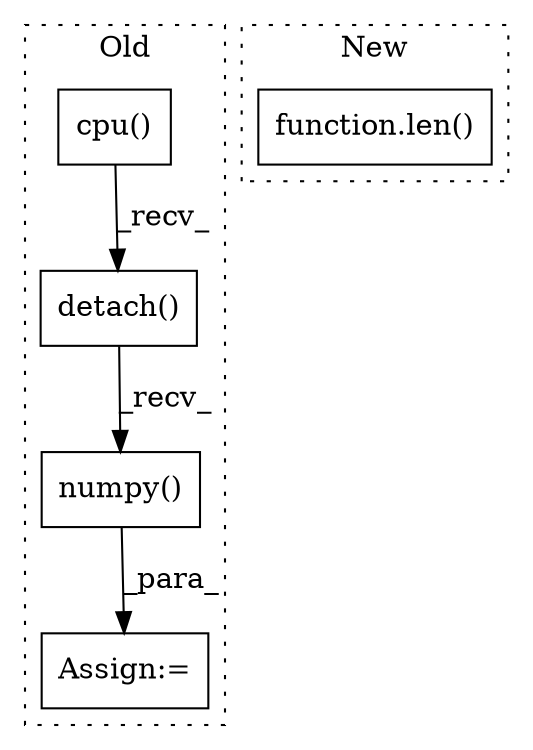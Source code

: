 digraph G {
subgraph cluster0 {
1 [label="detach()" a="75" s="2593" l="30" shape="box"];
3 [label="numpy()" a="75" s="2593" l="38" shape="box"];
4 [label="Assign:=" a="68" s="2765" l="3" shape="box"];
5 [label="cpu()" a="75" s="2593" l="21" shape="box"];
label = "Old";
style="dotted";
}
subgraph cluster1 {
2 [label="function.len()" a="75" s="4812,4821" l="4,1" shape="box"];
label = "New";
style="dotted";
}
1 -> 3 [label="_recv_"];
3 -> 4 [label="_para_"];
5 -> 1 [label="_recv_"];
}